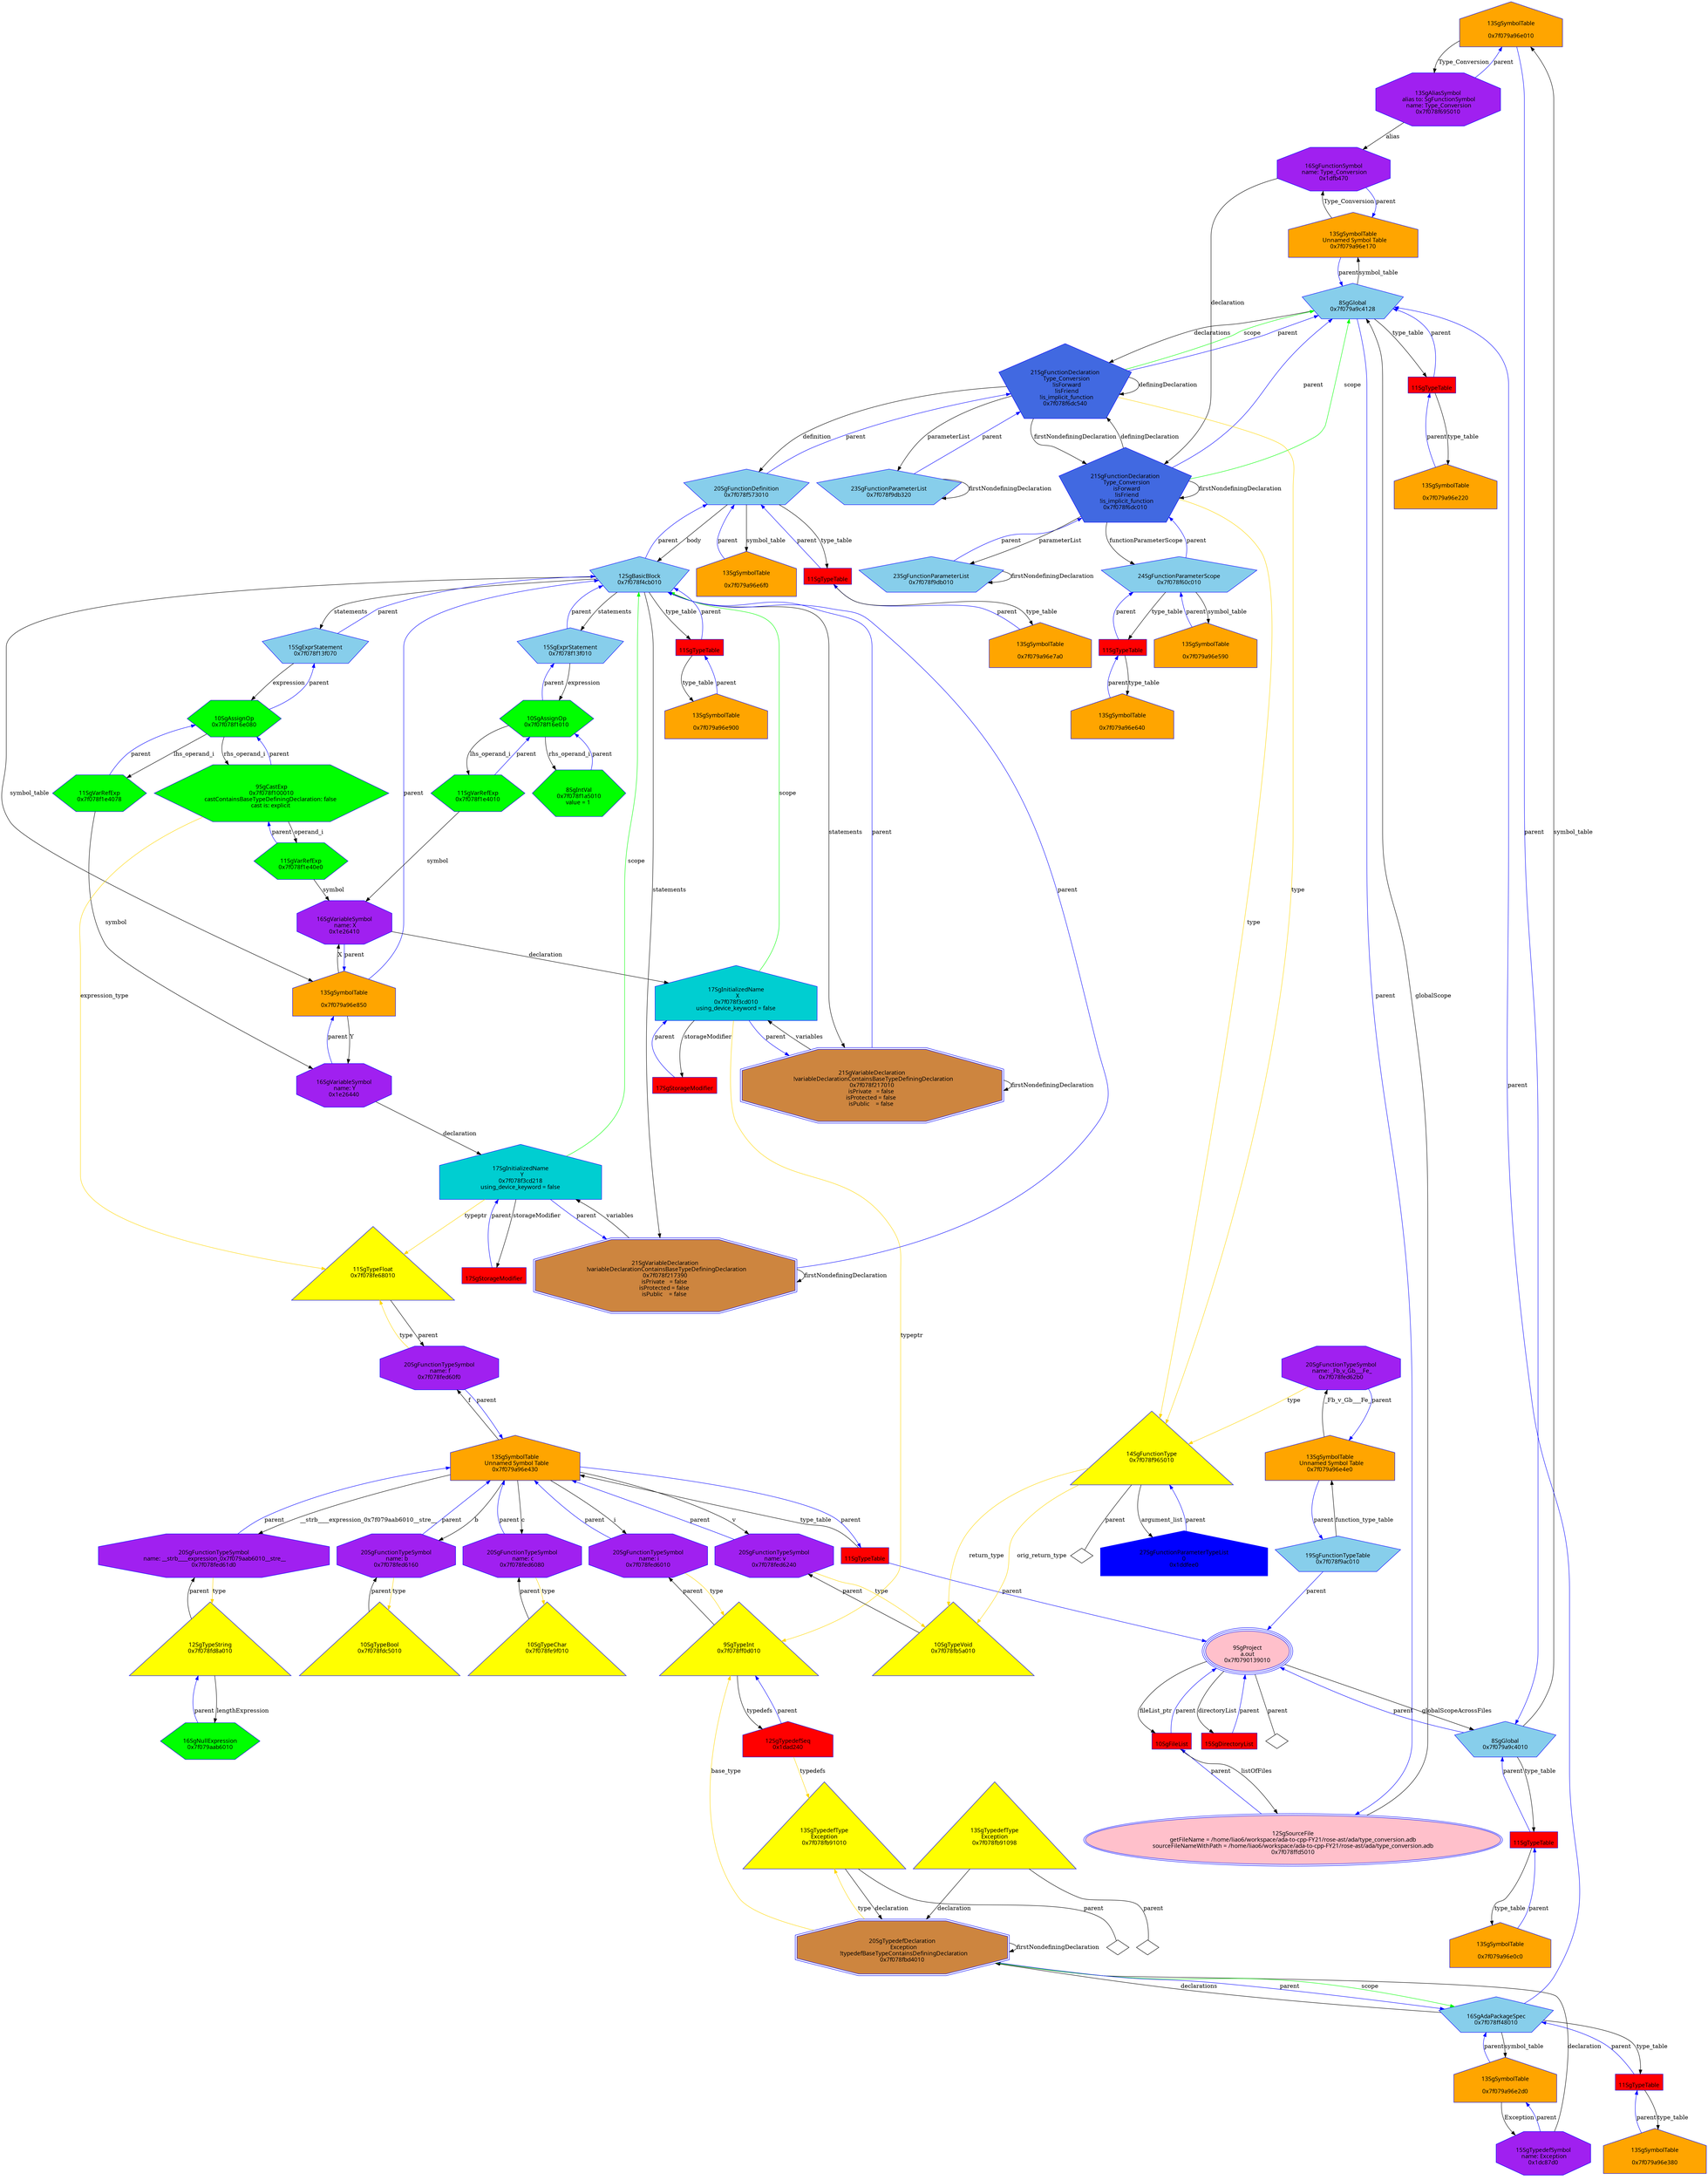 digraph "Gtype_conversion.adb.dot" {
"0x7f079a96e010"[label="\n13SgSymbolTable\n  \n  0x7f079a96e010  " shape=house,regular=0,URL="\N",tooltip="more info at \N",sides=5,peripheries=1,color="blue",fillcolor=orange,fontname="7x13bold",fontcolor=black,style=filled];
"0x7f079a96e010" -> "0x7f078f695010"[label="Type_Conversion" dir=forward ];
"0x7f079a96e010" -> "0x7f079a9c4010"[label="parent" color="blue" dir=forward ];
"0x7f079a96e0c0"[label="\n13SgSymbolTable\n  \n  0x7f079a96e0c0  " shape=house,regular=0,URL="\N",tooltip="more info at \N",sides=5,peripheries=1,color="blue",fillcolor=orange,fontname="7x13bold",fontcolor=black,style=filled];
"0x7f079a96e0c0" -> "0x1d0aa00"[label="parent" color="blue" dir=forward ];
"0x7f079a96e170"[label="\n13SgSymbolTable\n  Unnamed Symbol Table\n  0x7f079a96e170  " shape=house,regular=0,URL="\N",tooltip="more info at \N",sides=5,peripheries=1,color="blue",fillcolor=orange,fontname="7x13bold",fontcolor=black,style=filled];
"0x7f079a96e170" -> "0x1dfb470"[label="Type_Conversion" dir=forward ];
"0x7f079a96e170" -> "0x7f079a9c4128"[label="parent" color="blue" dir=forward ];
"0x7f079a96e220"[label="\n13SgSymbolTable\n  \n  0x7f079a96e220  " shape=house,regular=0,URL="\N",tooltip="more info at \N",sides=5,peripheries=1,color="blue",fillcolor=orange,fontname="7x13bold",fontcolor=black,style=filled];
"0x7f079a96e220" -> "0x1d0aa28"[label="parent" color="blue" dir=forward ];
"0x7f079a96e2d0"[label="\n13SgSymbolTable\n  \n  0x7f079a96e2d0  " shape=house,regular=0,URL="\N",tooltip="more info at \N",sides=5,peripheries=1,color="blue",fillcolor=orange,fontname="7x13bold",fontcolor=black,style=filled];
"0x7f079a96e2d0" -> "0x1dc87d0"[label="Exception" dir=forward ];
"0x7f079a96e2d0" -> "0x7f078ff48010"[label="parent" color="blue" dir=forward ];
"0x7f079a96e380"[label="\n13SgSymbolTable\n  \n  0x7f079a96e380  " shape=house,regular=0,URL="\N",tooltip="more info at \N",sides=5,peripheries=1,color="blue",fillcolor=orange,fontname="7x13bold",fontcolor=black,style=filled];
"0x7f079a96e380" -> "0x1d0aa50"[label="parent" color="blue" dir=forward ];
"0x7f079a96e430"[label="\n13SgSymbolTable\n  Unnamed Symbol Table\n  0x7f079a96e430  " shape=house,regular=0,URL="\N",tooltip="more info at \N",sides=5,peripheries=1,color="blue",fillcolor=orange,fontname="7x13bold",fontcolor=black,style=filled];
"0x7f079a96e430" -> "0x7f078fed6240"[label="v" dir=forward ];
"0x7f079a96e430" -> "0x7f078fed61d0"[label="__strb____expression_0x7f079aab6010__stre__" dir=forward ];
"0x7f079a96e430" -> "0x7f078fed6160"[label="b" dir=forward ];
"0x7f079a96e430" -> "0x7f078fed60f0"[label="f" dir=forward ];
"0x7f079a96e430" -> "0x7f078fed6080"[label="c" dir=forward ];
"0x7f079a96e430" -> "0x7f078fed6010"[label="i" dir=forward ];
"0x7f079a96e430" -> "0x1d0aa78"[label="parent" color="blue" dir=forward ];
"0x7f079a96e4e0"[label="\n13SgSymbolTable\n  Unnamed Symbol Table\n  0x7f079a96e4e0  " shape=house,regular=0,URL="\N",tooltip="more info at \N",sides=5,peripheries=1,color="blue",fillcolor=orange,fontname="7x13bold",fontcolor=black,style=filled];
"0x7f079a96e4e0" -> "0x7f078fed62b0"[label="_Fb_v_Gb___Fe_" dir=forward ];
"0x7f079a96e4e0" -> "0x7f078f9ac010"[label="parent" color="blue" dir=forward ];
"0x7f079a96e590"[label="\n13SgSymbolTable\n  \n  0x7f079a96e590  " shape=house,regular=0,URL="\N",tooltip="more info at \N",sides=5,peripheries=1,color="blue",fillcolor=orange,fontname="7x13bold",fontcolor=black,style=filled];
"0x7f079a96e590" -> "0x7f078f60c010"[label="parent" color="blue" dir=forward ];
"0x7f079a96e640"[label="\n13SgSymbolTable\n  \n  0x7f079a96e640  " shape=house,regular=0,URL="\N",tooltip="more info at \N",sides=5,peripheries=1,color="blue",fillcolor=orange,fontname="7x13bold",fontcolor=black,style=filled];
"0x7f079a96e640" -> "0x1d0aaa0"[label="parent" color="blue" dir=forward ];
"0x7f079a96e6f0"[label="\n13SgSymbolTable\n  \n  0x7f079a96e6f0  " shape=house,regular=0,URL="\N",tooltip="more info at \N",sides=5,peripheries=1,color="blue",fillcolor=orange,fontname="7x13bold",fontcolor=black,style=filled];
"0x7f079a96e6f0" -> "0x7f078f573010"[label="parent" color="blue" dir=forward ];
"0x7f079a96e7a0"[label="\n13SgSymbolTable\n  \n  0x7f079a96e7a0  " shape=house,regular=0,URL="\N",tooltip="more info at \N",sides=5,peripheries=1,color="blue",fillcolor=orange,fontname="7x13bold",fontcolor=black,style=filled];
"0x7f079a96e7a0" -> "0x1d0aac8"[label="parent" color="blue" dir=forward ];
"0x7f079a96e850"[label="\n13SgSymbolTable\n  \n  0x7f079a96e850  " shape=house,regular=0,URL="\N",tooltip="more info at \N",sides=5,peripheries=1,color="blue",fillcolor=orange,fontname="7x13bold",fontcolor=black,style=filled];
"0x7f079a96e850" -> "0x1e26440"[label="Y" dir=forward ];
"0x7f079a96e850" -> "0x1e26410"[label="X" dir=forward ];
"0x7f079a96e850" -> "0x7f078f4cb010"[label="parent" color="blue" dir=forward ];
"0x7f079a96e900"[label="\n13SgSymbolTable\n  \n  0x7f079a96e900  " shape=house,regular=0,URL="\N",tooltip="more info at \N",sides=5,peripheries=1,color="blue",fillcolor=orange,fontname="7x13bold",fontcolor=black,style=filled];
"0x7f079a96e900" -> "0x1d0aaf0"[label="parent" color="blue" dir=forward ];
"0x1e12b80"[label="\n17SgStorageModifier" shape=polygon,regular=0,URL="\N",tooltip="more info at \N",sides=4,peripheries=1,color="blue",fillcolor=red,fontname="7x13bold",fontcolor=black,style=filled];
"0x1e12b80" -> "0x7f078f3cd010"[label="parent" color="blue" dir=forward ];
"0x1e12ba8"[label="\n17SgStorageModifier" shape=polygon,regular=0,URL="\N",tooltip="more info at \N",sides=4,peripheries=1,color="blue",fillcolor=red,fontname="7x13bold",fontcolor=black,style=filled];
"0x1e12ba8" -> "0x7f078f3cd218"[label="parent" color="blue" dir=forward ];
"0x7f078ffd5010"[label="\n12SgSourceFile\n  getFileName = /home/liao6/workspace/ada-to-cpp-FY21/rose-ast/ada/type_conversion.adb  \n  sourceFileNameWithPath = /home/liao6/workspace/ada-to-cpp-FY21/rose-ast/ada/type_conversion.adb  \n  0x7f078ffd5010  " shape=ellipse,regular=0,URL="\N",tooltip="more info at \N",sides=5,peripheries=2,color="blue",fillcolor=pink,fontname="7x13bold",fontcolor=black,style=filled];
"0x7f078ffd5010" -> "0x7f079a9c4128"[label="globalScope" dir=forward ];
"0x7f078ffd5010" -> "0x1ccff80"[label="parent" color="blue" dir=forward ];
"0x1ccff80"[label="\n10SgFileList" shape=polygon,regular=0,URL="\N",tooltip="more info at \N",sides=4,peripheries=1,color="blue",fillcolor=red,fontname="7x13bold",fontcolor=black,style=filled];
"0x1ccff80" -> "0x7f078ffd5010"[label="listOfFiles" dir=forward ];
"0x1ccff80" -> "0x7f0790139010"[label="parent" color="blue" dir=forward ];
"0x1cef390"[label="\n15SgDirectoryList" shape=polygon,regular=0,URL="\N",tooltip="more info at \N",sides=4,peripheries=1,color="blue",fillcolor=red,fontname="7x13bold",fontcolor=black,style=filled];
"0x1cef390" -> "0x7f0790139010"[label="parent" color="blue" dir=forward ];
"0x7f0790139010"[label="\n9SgProject\n  a.out  \n  0x7f0790139010  " shape=ellipse,regular=0,URL="\N",tooltip="more info at \N",sides=5,peripheries=3,color="blue",fillcolor=pink,fontname="7x13bold",fontcolor=black,style=filled];
"0x7f0790139010" -> "0x1ccff80"[label="fileList_ptr" dir=forward ];
"0x7f0790139010" -> "0x1cef390"[label="directoryList" dir=forward ];
"0x7f0790139010" -> "0x7f079a9c4010"[label="globalScopeAcrossFiles" dir=forward ];
"0x7f0790139010" -> "0x7f0790139010__parent__null"[label="parent" dir=none ];
"0x7f0790139010__parent__null"[label="" shape=diamond ];
"0x1dad240"[label="\n12SgTypedefSeq\n  0x1dad240  " shape=house,regular=0,URL="\N",tooltip="more info at \N",sides=5,peripheries=1,color="blue",fillcolor=red,fontname="7x13bold",fontcolor=black,style=filled];
"0x1dad240" -> "0x7f078fb91010"[label="typedefs" color="gold1" dir=forward ];
"0x1dad240" -> "0x7f078ff0d010"[label="parent" color="blue" dir=forward ];
"0x1ddfee0"[label="\n27SgFunctionParameterTypeList\n  0  \n  0x1ddfee0  " shape=house,regular=0,URL="\N",tooltip="more info at \N",sides=5,peripheries=1,color="blue",fillcolor=blue,fontname="7x13bold",fontcolor=black,style=filled];
"0x1ddfee0" -> "0x7f078f965010"[label="parent" color="blue" dir=forward ];
"0x1d0aa00"[label="\n11SgTypeTable" shape=polygon,regular=0,URL="\N",tooltip="more info at \N",sides=4,peripheries=1,color="blue",fillcolor=red,fontname="7x13bold",fontcolor=black,style=filled];
"0x1d0aa00" -> "0x7f079a96e0c0"[label="type_table" dir=forward ];
"0x1d0aa00" -> "0x7f079a9c4010"[label="parent" color="blue" dir=forward ];
"0x1d0aa28"[label="\n11SgTypeTable" shape=polygon,regular=0,URL="\N",tooltip="more info at \N",sides=4,peripheries=1,color="blue",fillcolor=red,fontname="7x13bold",fontcolor=black,style=filled];
"0x1d0aa28" -> "0x7f079a96e220"[label="type_table" dir=forward ];
"0x1d0aa28" -> "0x7f079a9c4128"[label="parent" color="blue" dir=forward ];
"0x1d0aa50"[label="\n11SgTypeTable" shape=polygon,regular=0,URL="\N",tooltip="more info at \N",sides=4,peripheries=1,color="blue",fillcolor=red,fontname="7x13bold",fontcolor=black,style=filled];
"0x1d0aa50" -> "0x7f079a96e380"[label="type_table" dir=forward ];
"0x1d0aa50" -> "0x7f078ff48010"[label="parent" color="blue" dir=forward ];
"0x1d0aa78"[label="\n11SgTypeTable" shape=polygon,regular=0,URL="\N",tooltip="more info at \N",sides=4,peripheries=1,color="blue",fillcolor=red,fontname="7x13bold",fontcolor=black,style=filled];
"0x1d0aa78" -> "0x7f079a96e430"[label="type_table" dir=forward ];
"0x1d0aa78" -> "0x7f0790139010"[label="parent" color="blue" dir=forward ];
"0x1d0aaa0"[label="\n11SgTypeTable" shape=polygon,regular=0,URL="\N",tooltip="more info at \N",sides=4,peripheries=1,color="blue",fillcolor=red,fontname="7x13bold",fontcolor=black,style=filled];
"0x1d0aaa0" -> "0x7f079a96e640"[label="type_table" dir=forward ];
"0x1d0aaa0" -> "0x7f078f60c010"[label="parent" color="blue" dir=forward ];
"0x1d0aac8"[label="\n11SgTypeTable" shape=polygon,regular=0,URL="\N",tooltip="more info at \N",sides=4,peripheries=1,color="blue",fillcolor=red,fontname="7x13bold",fontcolor=black,style=filled];
"0x1d0aac8" -> "0x7f079a96e7a0"[label="type_table" dir=forward ];
"0x1d0aac8" -> "0x7f078f573010"[label="parent" color="blue" dir=forward ];
"0x1d0aaf0"[label="\n11SgTypeTable" shape=polygon,regular=0,URL="\N",tooltip="more info at \N",sides=4,peripheries=1,color="blue",fillcolor=red,fontname="7x13bold",fontcolor=black,style=filled];
"0x1d0aaf0" -> "0x7f079a96e900"[label="type_table" dir=forward ];
"0x1d0aaf0" -> "0x7f078f4cb010"[label="parent" color="blue" dir=forward ];
"0x7f078fe9f010"[label="\n10SgTypeChar\n  0x7f078fe9f010  \n   \n   " shape=polygon,regular=0,URL="\N",tooltip="more info at \N",sides=3,peripheries=1,color="blue",fillcolor=yellow,fontname="7x13bold",fontcolor=black,style=filled];
"0x7f078fe9f010" -> "0x7f078fed6080"[label="parent" dir=forward ];
"0x7f078ff0d010"[label="\n9SgTypeInt\n  0x7f078ff0d010  \n   \n   " shape=polygon,regular=0,URL="\N",tooltip="more info at \N",sides=3,peripheries=1,color="blue",fillcolor=yellow,fontname="7x13bold",fontcolor=black,style=filled];
"0x7f078ff0d010" -> "0x1dad240"[label="typedefs" dir=forward ];
"0x7f078ff0d010" -> "0x7f078fed6010"[label="parent" dir=forward ];
"0x7f078fb5a010"[label="\n10SgTypeVoid\n  0x7f078fb5a010  \n   \n   " shape=polygon,regular=0,URL="\N",tooltip="more info at \N",sides=3,peripheries=1,color="blue",fillcolor=yellow,fontname="7x13bold",fontcolor=black,style=filled];
"0x7f078fb5a010" -> "0x7f078fed6240"[label="parent" dir=forward ];
"0x7f078fe68010"[label="\n11SgTypeFloat\n  0x7f078fe68010  \n   \n   " shape=polygon,regular=0,URL="\N",tooltip="more info at \N",sides=3,peripheries=1,color="blue",fillcolor=yellow,fontname="7x13bold",fontcolor=black,style=filled];
"0x7f078fe68010" -> "0x7f078fed60f0"[label="parent" dir=forward ];
"0x7f078fd8a010"[label="\n12SgTypeString\n  0x7f078fd8a010  \n   \n   " shape=polygon,regular=0,URL="\N",tooltip="more info at \N",sides=3,peripheries=1,color="blue",fillcolor=yellow,fontname="7x13bold",fontcolor=black,style=filled];
"0x7f078fd8a010" -> "0x7f079aab6010"[label="lengthExpression" dir=forward ];
"0x7f078fd8a010" -> "0x7f078fed61d0"[label="parent" dir=forward ];
"0x7f078fdc5010"[label="\n10SgTypeBool\n  0x7f078fdc5010  \n   \n   " shape=polygon,regular=0,URL="\N",tooltip="more info at \N",sides=3,peripheries=1,color="blue",fillcolor=yellow,fontname="7x13bold",fontcolor=black,style=filled];
"0x7f078fdc5010" -> "0x7f078fed6160"[label="parent" dir=forward ];
"0x7f078fb91010"[label="\n13SgTypedefType\nException\n  0x7f078fb91010  \n   \n   " shape=polygon,regular=0,URL="\N",tooltip="more info at \N",sides=3,peripheries=1,color="blue",fillcolor=yellow,fontname="7x13bold",fontcolor=black,style=filled];
"0x7f078fb91010" -> "0x7f078fbd4010"[label="declaration" dir=forward ];
"0x7f078fb91010" -> "0x7f078fb91010__parent__null"[label="parent" dir=none ];
"0x7f078fb91010__parent__null"[label="" shape=diamond ];
"0x7f078fb91098"[label="\n13SgTypedefType\nException\n  0x7f078fb91098  \n   \n   " shape=polygon,regular=0,URL="\N",tooltip="more info at \N",sides=3,peripheries=1,color="blue",fillcolor=yellow,fontname="7x13bold",fontcolor=black,style=filled];
"0x7f078fb91098" -> "0x7f078fbd4010"[label="declaration" dir=forward ];
"0x7f078fb91098" -> "0x7f078fb91098__parent__null"[label="parent" dir=none ];
"0x7f078fb91098__parent__null"[label="" shape=diamond ];
"0x7f078f965010"[label="\n14SgFunctionType\n  0x7f078f965010  \n   \n   " shape=polygon,regular=0,URL="\N",tooltip="more info at \N",sides=3,peripheries=1,color="blue",fillcolor=yellow,fontname="7x13bold",fontcolor=black,style=filled];
"0x7f078f965010" -> "0x7f078fb5a010"[label="return_type" color="gold1" dir=forward ];
"0x7f078f965010" -> "0x7f078fb5a010"[label="orig_return_type" color="gold1" dir=forward ];
"0x7f078f965010" -> "0x1ddfee0"[label="argument_list" dir=forward ];
"0x7f078f965010" -> "0x7f078f965010__parent__null"[label="parent" dir=none ];
"0x7f078f965010__parent__null"[label="" shape=diamond ];
"0x7f078f9db010"[label="\n23SgFunctionParameterList\n  0x7f078f9db010  " shape=polygon,regular=0,URL="\N",tooltip="more info at \N",sides=5,peripheries=1,color="blue",fillcolor=skyblue,fontname="7x13bold",fontcolor=black,style=filled];
"0x7f078f9db010" -> "0x7f078f9db010"[label="firstNondefiningDeclaration" dir=forward ];
"0x7f078f9db010" -> "0x7f078f6dc010"[label="parent" color="blue" dir=forward ];
"0x7f078f9db320"[label="\n23SgFunctionParameterList\n  0x7f078f9db320  " shape=polygon,regular=0,URL="\N",tooltip="more info at \N",sides=5,peripheries=1,color="blue",fillcolor=skyblue,fontname="7x13bold",fontcolor=black,style=filled];
"0x7f078f9db320" -> "0x7f078f9db320"[label="firstNondefiningDeclaration" dir=forward ];
"0x7f078f9db320" -> "0x7f078f6dc540"[label="parent" color="blue" dir=forward ];
"0x7f078f4cb010"[label="\n12SgBasicBlock\n  0x7f078f4cb010  " shape=polygon,regular=0,URL="\N",tooltip="more info at \N",sides=5,peripheries=1,color="blue",fillcolor=skyblue,fontname="7x13bold",fontcolor=black,style=filled];
"0x7f078f4cb010" -> "0x7f078f217010"[label="statements" dir=forward ];
"0x7f078f4cb010" -> "0x7f078f217390"[label="statements" dir=forward ];
"0x7f078f4cb010" -> "0x7f078f13f010"[label="statements" dir=forward ];
"0x7f078f4cb010" -> "0x7f078f13f070"[label="statements" dir=forward ];
"0x7f078f4cb010" -> "0x7f079a96e850"[label="symbol_table" dir=forward ];
"0x7f078f4cb010" -> "0x1d0aaf0"[label="type_table" dir=forward ];
"0x7f078f4cb010" -> "0x7f078f573010"[label="parent" color="blue" dir=forward ];
"0x7f079a9c4010"[label="\n8SgGlobal\n  0x7f079a9c4010  " shape=polygon,regular=0,URL="\N",tooltip="more info at \N",sides=5,peripheries=1,color="blue",fillcolor=skyblue,fontname="7x13bold",fontcolor=black,style=filled];
"0x7f079a9c4010" -> "0x7f079a96e010"[label="symbol_table" dir=forward ];
"0x7f079a9c4010" -> "0x1d0aa00"[label="type_table" dir=forward ];
"0x7f079a9c4010" -> "0x7f0790139010"[label="parent" color="blue" dir=forward ];
"0x7f079a9c4128"[label="\n8SgGlobal\n  0x7f079a9c4128  " shape=polygon,regular=0,URL="\N",tooltip="more info at \N",sides=5,peripheries=1,color="blue",fillcolor=skyblue,fontname="7x13bold",fontcolor=black,style=filled];
"0x7f079a9c4128" -> "0x7f078f6dc540"[label="declarations" dir=forward ];
"0x7f079a9c4128" -> "0x7f079a96e170"[label="symbol_table" dir=forward ];
"0x7f079a9c4128" -> "0x1d0aa28"[label="type_table" dir=forward ];
"0x7f079a9c4128" -> "0x7f078ffd5010"[label="parent" color="blue" dir=forward ];
"0x7f078f60c010"[label="\n24SgFunctionParameterScope\n  0x7f078f60c010  " shape=polygon,regular=0,URL="\N",tooltip="more info at \N",sides=5,peripheries=1,color="blue",fillcolor=skyblue,fontname="7x13bold",fontcolor=black,style=filled];
"0x7f078f60c010" -> "0x7f079a96e590"[label="symbol_table" dir=forward ];
"0x7f078f60c010" -> "0x1d0aaa0"[label="type_table" dir=forward ];
"0x7f078f60c010" -> "0x7f078f6dc010"[label="parent" color="blue" dir=forward ];
"0x7f078f9ac010"[label="\n19SgFunctionTypeTable\n  0x7f078f9ac010  " shape=polygon,regular=0,URL="\N",tooltip="more info at \N",sides=5,peripheries=1,color="blue",fillcolor=skyblue,fontname="7x13bold",fontcolor=black,style=filled];
"0x7f078f9ac010" -> "0x7f079a96e4e0"[label="function_type_table" dir=forward ];
"0x7f078f9ac010" -> "0x7f0790139010"[label="parent" color="blue" dir=forward ];
"0x7f078f13f010"[label="\n15SgExprStatement\n  0x7f078f13f010  " shape=polygon,regular=0,URL="\N",tooltip="more info at \N",sides=5,peripheries=1,color="blue",fillcolor=skyblue,fontname="7x13bold",fontcolor=black,style=filled];
"0x7f078f13f010" -> "0x7f078f16e010"[label="expression" dir=forward ];
"0x7f078f13f010" -> "0x7f078f4cb010"[label="parent" color="blue" dir=forward ];
"0x7f078f13f070"[label="\n15SgExprStatement\n  0x7f078f13f070  " shape=polygon,regular=0,URL="\N",tooltip="more info at \N",sides=5,peripheries=1,color="blue",fillcolor=skyblue,fontname="7x13bold",fontcolor=black,style=filled];
"0x7f078f13f070" -> "0x7f078f16e080"[label="expression" dir=forward ];
"0x7f078f13f070" -> "0x7f078f4cb010"[label="parent" color="blue" dir=forward ];
"0x7f078fbd4010"[label="\n20SgTypedefDeclaration\n  Exception\n  !typedefBaseTypeContainsDefiningDeclaration\n  0x7f078fbd4010  " shape=polygon,regular=0,URL="\N",tooltip="more info at \N",sides=8,peripheries=2,color="blue",fillcolor=peru,fontname="7x13bold",fontcolor=black,style=filled];
"0x7f078fbd4010" -> "0x7f078ff0d010"[label="base_type" color="gold1" dir=forward ];
"0x7f078fbd4010" -> "0x7f078fb91010"[label="type" color="gold1" dir=forward ];
"0x7f078fbd4010" -> "0x7f078ff48010"[label="scope" color="green" dir=forward ];
"0x7f078fbd4010" -> "0x7f078fbd4010"[label="firstNondefiningDeclaration" dir=forward ];
"0x7f078fbd4010" -> "0x7f078ff48010"[label="parent" color="blue" dir=forward ];
"0x7f078f217010"[label="\n21SgVariableDeclaration\n  !variableDeclarationContainsBaseTypeDefiningDeclaration\n  0x7f078f217010  \n isPrivate   = false  \n isProtected = false  \n isPublic    = false  " shape=polygon,regular=0,URL="\N",tooltip="more info at \N",sides=8,peripheries=2,color="blue",fillcolor=peru,fontname="7x13bold",fontcolor=black,style=filled];
"0x7f078f217010" -> "0x7f078f3cd010"[label="variables" dir=forward ];
"0x7f078f217010" -> "0x7f078f217010"[label="firstNondefiningDeclaration" dir=forward ];
"0x7f078f217010" -> "0x7f078f4cb010"[label="parent" color="blue" dir=forward ];
"0x7f078f217390"[label="\n21SgVariableDeclaration\n  !variableDeclarationContainsBaseTypeDefiningDeclaration\n  0x7f078f217390  \n isPrivate   = false  \n isProtected = false  \n isPublic    = false  " shape=polygon,regular=0,URL="\N",tooltip="more info at \N",sides=8,peripheries=2,color="blue",fillcolor=peru,fontname="7x13bold",fontcolor=black,style=filled];
"0x7f078f217390" -> "0x7f078f3cd218"[label="variables" dir=forward ];
"0x7f078f217390" -> "0x7f078f217390"[label="firstNondefiningDeclaration" dir=forward ];
"0x7f078f217390" -> "0x7f078f4cb010"[label="parent" color="blue" dir=forward ];
"0x7f078f573010"[label="\n20SgFunctionDefinition\n  0x7f078f573010  " shape=polygon,regular=0,URL="\N",tooltip="more info at \N",sides=5,peripheries=1,color="blue",fillcolor=skyblue,fontname="7x13bold",fontcolor=black,style=filled];
"0x7f078f573010" -> "0x7f078f4cb010"[label="body" dir=forward ];
"0x7f078f573010" -> "0x7f079a96e6f0"[label="symbol_table" dir=forward ];
"0x7f078f573010" -> "0x1d0aac8"[label="type_table" dir=forward ];
"0x7f078f573010" -> "0x7f078f6dc540"[label="parent" color="blue" dir=forward ];
"0x7f078ff48010"[label="\n16SgAdaPackageSpec\n  0x7f078ff48010  " shape=polygon,regular=0,URL="\N",tooltip="more info at \N",sides=5,peripheries=1,color="blue",fillcolor=skyblue,fontname="7x13bold",fontcolor=black,style=filled];
"0x7f078ff48010" -> "0x7f078fbd4010"[label="declarations" dir=forward ];
"0x7f078ff48010" -> "0x7f079a96e2d0"[label="symbol_table" dir=forward ];
"0x7f078ff48010" -> "0x1d0aa50"[label="type_table" dir=forward ];
"0x7f078ff48010" -> "0x7f079a9c4128"[label="parent" color="blue" dir=forward ];
"0x7f078f6dc010"[label="\n21SgFunctionDeclaration\n  Type_Conversion\n  isForward\n  !isFriend\n  !is_implicit_function\n  0x7f078f6dc010  " shape=polygon,regular=0,URL="\N",tooltip="more info at \N",sides=5,peripheries=1,color="blue",fillcolor=royalblue,fontname="7x13bold",fontcolor=black,style=filled];
"0x7f078f6dc010" -> "0x7f078f9db010"[label="parameterList" dir=forward ];
"0x7f078f6dc010" -> "0x7f078f965010"[label="type" color="gold1" dir=forward ];
"0x7f078f6dc010" -> "0x7f079a9c4128"[label="scope" color="green" dir=forward ];
"0x7f078f6dc010" -> "0x7f078f60c010"[label="functionParameterScope" dir=forward ];
"0x7f078f6dc010" -> "0x7f078f6dc540"[label="definingDeclaration" dir=forward ];
"0x7f078f6dc010" -> "0x7f078f6dc010"[label="firstNondefiningDeclaration" dir=forward ];
"0x7f078f6dc010" -> "0x7f079a9c4128"[label="parent" color="blue" dir=forward ];
"0x7f078f6dc540"[label="\n21SgFunctionDeclaration\n  Type_Conversion\n  !isForward\n  !isFriend\n  !is_implicit_function\n  0x7f078f6dc540  " shape=polygon,regular=0,URL="\N",tooltip="more info at \N",sides=5,peripheries=1,color="blue",fillcolor=royalblue,fontname="7x13bold",fontcolor=black,style=filled];
"0x7f078f6dc540" -> "0x7f078f9db320"[label="parameterList" dir=forward ];
"0x7f078f6dc540" -> "0x7f078f965010"[label="type" color="gold1" dir=forward ];
"0x7f078f6dc540" -> "0x7f078f573010"[label="definition" dir=forward ];
"0x7f078f6dc540" -> "0x7f079a9c4128"[label="scope" color="green" dir=forward ];
"0x7f078f6dc540" -> "0x7f078f6dc540"[label="definingDeclaration" dir=forward ];
"0x7f078f6dc540" -> "0x7f078f6dc010"[label="firstNondefiningDeclaration" dir=forward ];
"0x7f078f6dc540" -> "0x7f079a9c4128"[label="parent" color="blue" dir=forward ];
"0x7f078f1e4010"[label="\n11SgVarRefExp\n  0x7f078f1e4010  " shape=polygon,regular=0,URL="\N",tooltip="more info at \N",sides=6,peripheries=1,color="blue",fillcolor=green,fontname="7x13bold",fontcolor=black,style=filled];
"0x7f078f1e4010" -> "0x1e26410"[label="symbol" dir=forward ];
"0x7f078f1e4010" -> "0x7f078f16e010"[label="parent" color="blue" dir=forward ];
"0x7f078f1e4078"[label="\n11SgVarRefExp\n  0x7f078f1e4078  " shape=polygon,regular=0,URL="\N",tooltip="more info at \N",sides=6,peripheries=1,color="blue",fillcolor=green,fontname="7x13bold",fontcolor=black,style=filled];
"0x7f078f1e4078" -> "0x1e26440"[label="symbol" dir=forward ];
"0x7f078f1e4078" -> "0x7f078f16e080"[label="parent" color="blue" dir=forward ];
"0x7f078f1e40e0"[label="\n11SgVarRefExp\n  0x7f078f1e40e0  " shape=polygon,regular=0,URL="\N",tooltip="more info at \N",sides=6,peripheries=1,color="blue",fillcolor=green,fontname="7x13bold",fontcolor=black,style=filled];
"0x7f078f1e40e0" -> "0x1e26410"[label="symbol" dir=forward ];
"0x7f078f1e40e0" -> "0x7f078f100010"[label="parent" color="blue" dir=forward ];
"0x7f078f100010"[label="\n9SgCastExp\n  0x7f078f100010  \n castContainsBaseTypeDefiningDeclaration: false  \n cast is: explicit  " shape=polygon,regular=0,URL="\N",tooltip="more info at \N",sides=6,peripheries=1,color="blue",fillcolor=green,fontname="7x13bold",fontcolor=black,style=filled];
"0x7f078f100010" -> "0x7f078f1e40e0"[label="operand_i" dir=forward ];
"0x7f078f100010" -> "0x7f078fe68010"[label="expression_type" color="gold1" dir=forward ];
"0x7f078f100010" -> "0x7f078f16e080"[label="parent" color="blue" dir=forward ];
"0x7f078f16e010"[label="\n10SgAssignOp\n  0x7f078f16e010  " shape=polygon,regular=0,URL="\N",tooltip="more info at \N",sides=6,peripheries=1,color="blue",fillcolor=green,fontname="7x13bold",fontcolor=black,style=filled];
"0x7f078f16e010" -> "0x7f078f1e4010"[label="lhs_operand_i" dir=forward ];
"0x7f078f16e010" -> "0x7f078f1a5010"[label="rhs_operand_i" dir=forward ];
"0x7f078f16e010" -> "0x7f078f13f010"[label="parent" color="blue" dir=forward ];
"0x7f078f16e080"[label="\n10SgAssignOp\n  0x7f078f16e080  " shape=polygon,regular=0,URL="\N",tooltip="more info at \N",sides=6,peripheries=1,color="blue",fillcolor=green,fontname="7x13bold",fontcolor=black,style=filled];
"0x7f078f16e080" -> "0x7f078f1e4078"[label="lhs_operand_i" dir=forward ];
"0x7f078f16e080" -> "0x7f078f100010"[label="rhs_operand_i" dir=forward ];
"0x7f078f16e080" -> "0x7f078f13f070"[label="parent" color="blue" dir=forward ];
"0x7f078f1a5010"[label="\n8SgIntVal\n  0x7f078f1a5010  \n value = 1  " shape=polygon,regular=0,URL="\N",tooltip="more info at \N",sides=6,peripheries=1,color="blue",fillcolor=green,fontname="7x13bold",fontcolor=black,style=filled];
"0x7f078f1a5010" -> "0x7f078f16e010"[label="parent" color="blue" dir=forward ];
"0x7f079aab6010"[label="\n16SgNullExpression\n  0x7f079aab6010  " shape=polygon,regular=0,URL="\N",tooltip="more info at \N",sides=6,peripheries=1,color="blue",fillcolor=green,fontname="7x13bold",fontcolor=black,style=filled];
"0x7f079aab6010" -> "0x7f078fd8a010"[label="parent" color="blue" dir=forward ];
"0x1e26410"[label="\n16SgVariableSymbol\n name: X\n  0x1e26410  " shape=polygon,regular=0,URL="\N",tooltip="more info at \N",sides=8,peripheries=1,color="blue",fillcolor=purple,fontname="7x13bold",fontcolor=black,style=filled];
"0x1e26410" -> "0x7f078f3cd010"[label="declaration" dir=forward ];
"0x1e26410" -> "0x7f079a96e850"[label="parent" color="blue" dir=forward ];
"0x1e26440"[label="\n16SgVariableSymbol\n name: Y\n  0x1e26440  " shape=polygon,regular=0,URL="\N",tooltip="more info at \N",sides=8,peripheries=1,color="blue",fillcolor=purple,fontname="7x13bold",fontcolor=black,style=filled];
"0x1e26440" -> "0x7f078f3cd218"[label="declaration" dir=forward ];
"0x1e26440" -> "0x7f079a96e850"[label="parent" color="blue" dir=forward ];
"0x7f078fed6010"[label="\n20SgFunctionTypeSymbol\n name: i\n  0x7f078fed6010  " shape=polygon,regular=0,URL="\N",tooltip="more info at \N",sides=8,peripheries=1,color="blue",fillcolor=purple,fontname="7x13bold",fontcolor=black,style=filled];
"0x7f078fed6010" -> "0x7f078ff0d010"[label="type" color="gold1" dir=forward ];
"0x7f078fed6010" -> "0x7f079a96e430"[label="parent" color="blue" dir=forward ];
"0x7f078fed6080"[label="\n20SgFunctionTypeSymbol\n name: c\n  0x7f078fed6080  " shape=polygon,regular=0,URL="\N",tooltip="more info at \N",sides=8,peripheries=1,color="blue",fillcolor=purple,fontname="7x13bold",fontcolor=black,style=filled];
"0x7f078fed6080" -> "0x7f078fe9f010"[label="type" color="gold1" dir=forward ];
"0x7f078fed6080" -> "0x7f079a96e430"[label="parent" color="blue" dir=forward ];
"0x7f078fed60f0"[label="\n20SgFunctionTypeSymbol\n name: f\n  0x7f078fed60f0  " shape=polygon,regular=0,URL="\N",tooltip="more info at \N",sides=8,peripheries=1,color="blue",fillcolor=purple,fontname="7x13bold",fontcolor=black,style=filled];
"0x7f078fed60f0" -> "0x7f078fe68010"[label="type" color="gold1" dir=forward ];
"0x7f078fed60f0" -> "0x7f079a96e430"[label="parent" color="blue" dir=forward ];
"0x7f078fed6160"[label="\n20SgFunctionTypeSymbol\n name: b\n  0x7f078fed6160  " shape=polygon,regular=0,URL="\N",tooltip="more info at \N",sides=8,peripheries=1,color="blue",fillcolor=purple,fontname="7x13bold",fontcolor=black,style=filled];
"0x7f078fed6160" -> "0x7f078fdc5010"[label="type" color="gold1" dir=forward ];
"0x7f078fed6160" -> "0x7f079a96e430"[label="parent" color="blue" dir=forward ];
"0x7f078fed61d0"[label="\n20SgFunctionTypeSymbol\n name: __strb____expression_0x7f079aab6010__stre__\n  0x7f078fed61d0  " shape=polygon,regular=0,URL="\N",tooltip="more info at \N",sides=8,peripheries=1,color="blue",fillcolor=purple,fontname="7x13bold",fontcolor=black,style=filled];
"0x7f078fed61d0" -> "0x7f078fd8a010"[label="type" color="gold1" dir=forward ];
"0x7f078fed61d0" -> "0x7f079a96e430"[label="parent" color="blue" dir=forward ];
"0x7f078fed6240"[label="\n20SgFunctionTypeSymbol\n name: v\n  0x7f078fed6240  " shape=polygon,regular=0,URL="\N",tooltip="more info at \N",sides=8,peripheries=1,color="blue",fillcolor=purple,fontname="7x13bold",fontcolor=black,style=filled];
"0x7f078fed6240" -> "0x7f078fb5a010"[label="type" color="gold1" dir=forward ];
"0x7f078fed6240" -> "0x7f079a96e430"[label="parent" color="blue" dir=forward ];
"0x7f078fed62b0"[label="\n20SgFunctionTypeSymbol\n name: _Fb_v_Gb___Fe_\n  0x7f078fed62b0  " shape=polygon,regular=0,URL="\N",tooltip="more info at \N",sides=8,peripheries=1,color="blue",fillcolor=purple,fontname="7x13bold",fontcolor=black,style=filled];
"0x7f078fed62b0" -> "0x7f078f965010"[label="type" color="gold1" dir=forward ];
"0x7f078fed62b0" -> "0x7f079a96e4e0"[label="parent" color="blue" dir=forward ];
"0x1dc87d0"[label="\n15SgTypedefSymbol\n name: Exception\n  0x1dc87d0  " shape=polygon,regular=0,URL="\N",tooltip="more info at \N",sides=8,peripheries=1,color="blue",fillcolor=purple,fontname="7x13bold",fontcolor=black,style=filled];
"0x1dc87d0" -> "0x7f078fbd4010"[label="declaration" dir=forward ];
"0x1dc87d0" -> "0x7f079a96e2d0"[label="parent" color="blue" dir=forward ];
"0x1dfb470"[label="\n16SgFunctionSymbol\n name: Type_Conversion\n  0x1dfb470  " shape=polygon,regular=0,URL="\N",tooltip="more info at \N",sides=8,peripheries=1,color="blue",fillcolor=purple,fontname="7x13bold",fontcolor=black,style=filled];
"0x1dfb470" -> "0x7f078f6dc010"[label="declaration" dir=forward ];
"0x1dfb470" -> "0x7f079a96e170"[label="parent" color="blue" dir=forward ];
"0x7f078f695010"[label="\n13SgAliasSymbol\n alias to: SgFunctionSymbol\n name: Type_Conversion\n  0x7f078f695010  " shape=polygon,regular=0,URL="\N",tooltip="more info at \N",sides=8,peripheries=1,color="blue",fillcolor=purple,fontname="7x13bold",fontcolor=black,style=filled];
"0x7f078f695010" -> "0x1dfb470"[label="alias" dir=forward ];
"0x7f078f695010" -> "0x7f079a96e010"[label="parent" color="blue" dir=forward ];
"0x7f078f3cd010"[label="\n17SgInitializedName\n  X\n  0x7f078f3cd010  \n  using_device_keyword = false  " shape=house,regular=0,URL="\N",tooltip="more info at \N",sides=5,peripheries=1,color="blue",fillcolor=darkturquoise,fontname="7x13bold",fontcolor=black,style=filled];
"0x7f078f3cd010" -> "0x7f078ff0d010"[label="typeptr" color="gold1" dir=forward ];
"0x7f078f3cd010" -> "0x1e12b80"[label="storageModifier" dir=forward ];
"0x7f078f3cd010" -> "0x7f078f4cb010"[label="scope" color="green" dir=forward ];
"0x7f078f3cd010" -> "0x7f078f217010"[label="parent" color="blue" dir=forward ];
"0x7f078f3cd218"[label="\n17SgInitializedName\n  Y\n  0x7f078f3cd218  \n  using_device_keyword = false  " shape=house,regular=0,URL="\N",tooltip="more info at \N",sides=5,peripheries=1,color="blue",fillcolor=darkturquoise,fontname="7x13bold",fontcolor=black,style=filled];
"0x7f078f3cd218" -> "0x7f078fe68010"[label="typeptr" color="gold1" dir=forward ];
"0x7f078f3cd218" -> "0x1e12ba8"[label="storageModifier" dir=forward ];
"0x7f078f3cd218" -> "0x7f078f4cb010"[label="scope" color="green" dir=forward ];
"0x7f078f3cd218" -> "0x7f078f217390"[label="parent" color="blue" dir=forward ];
}
